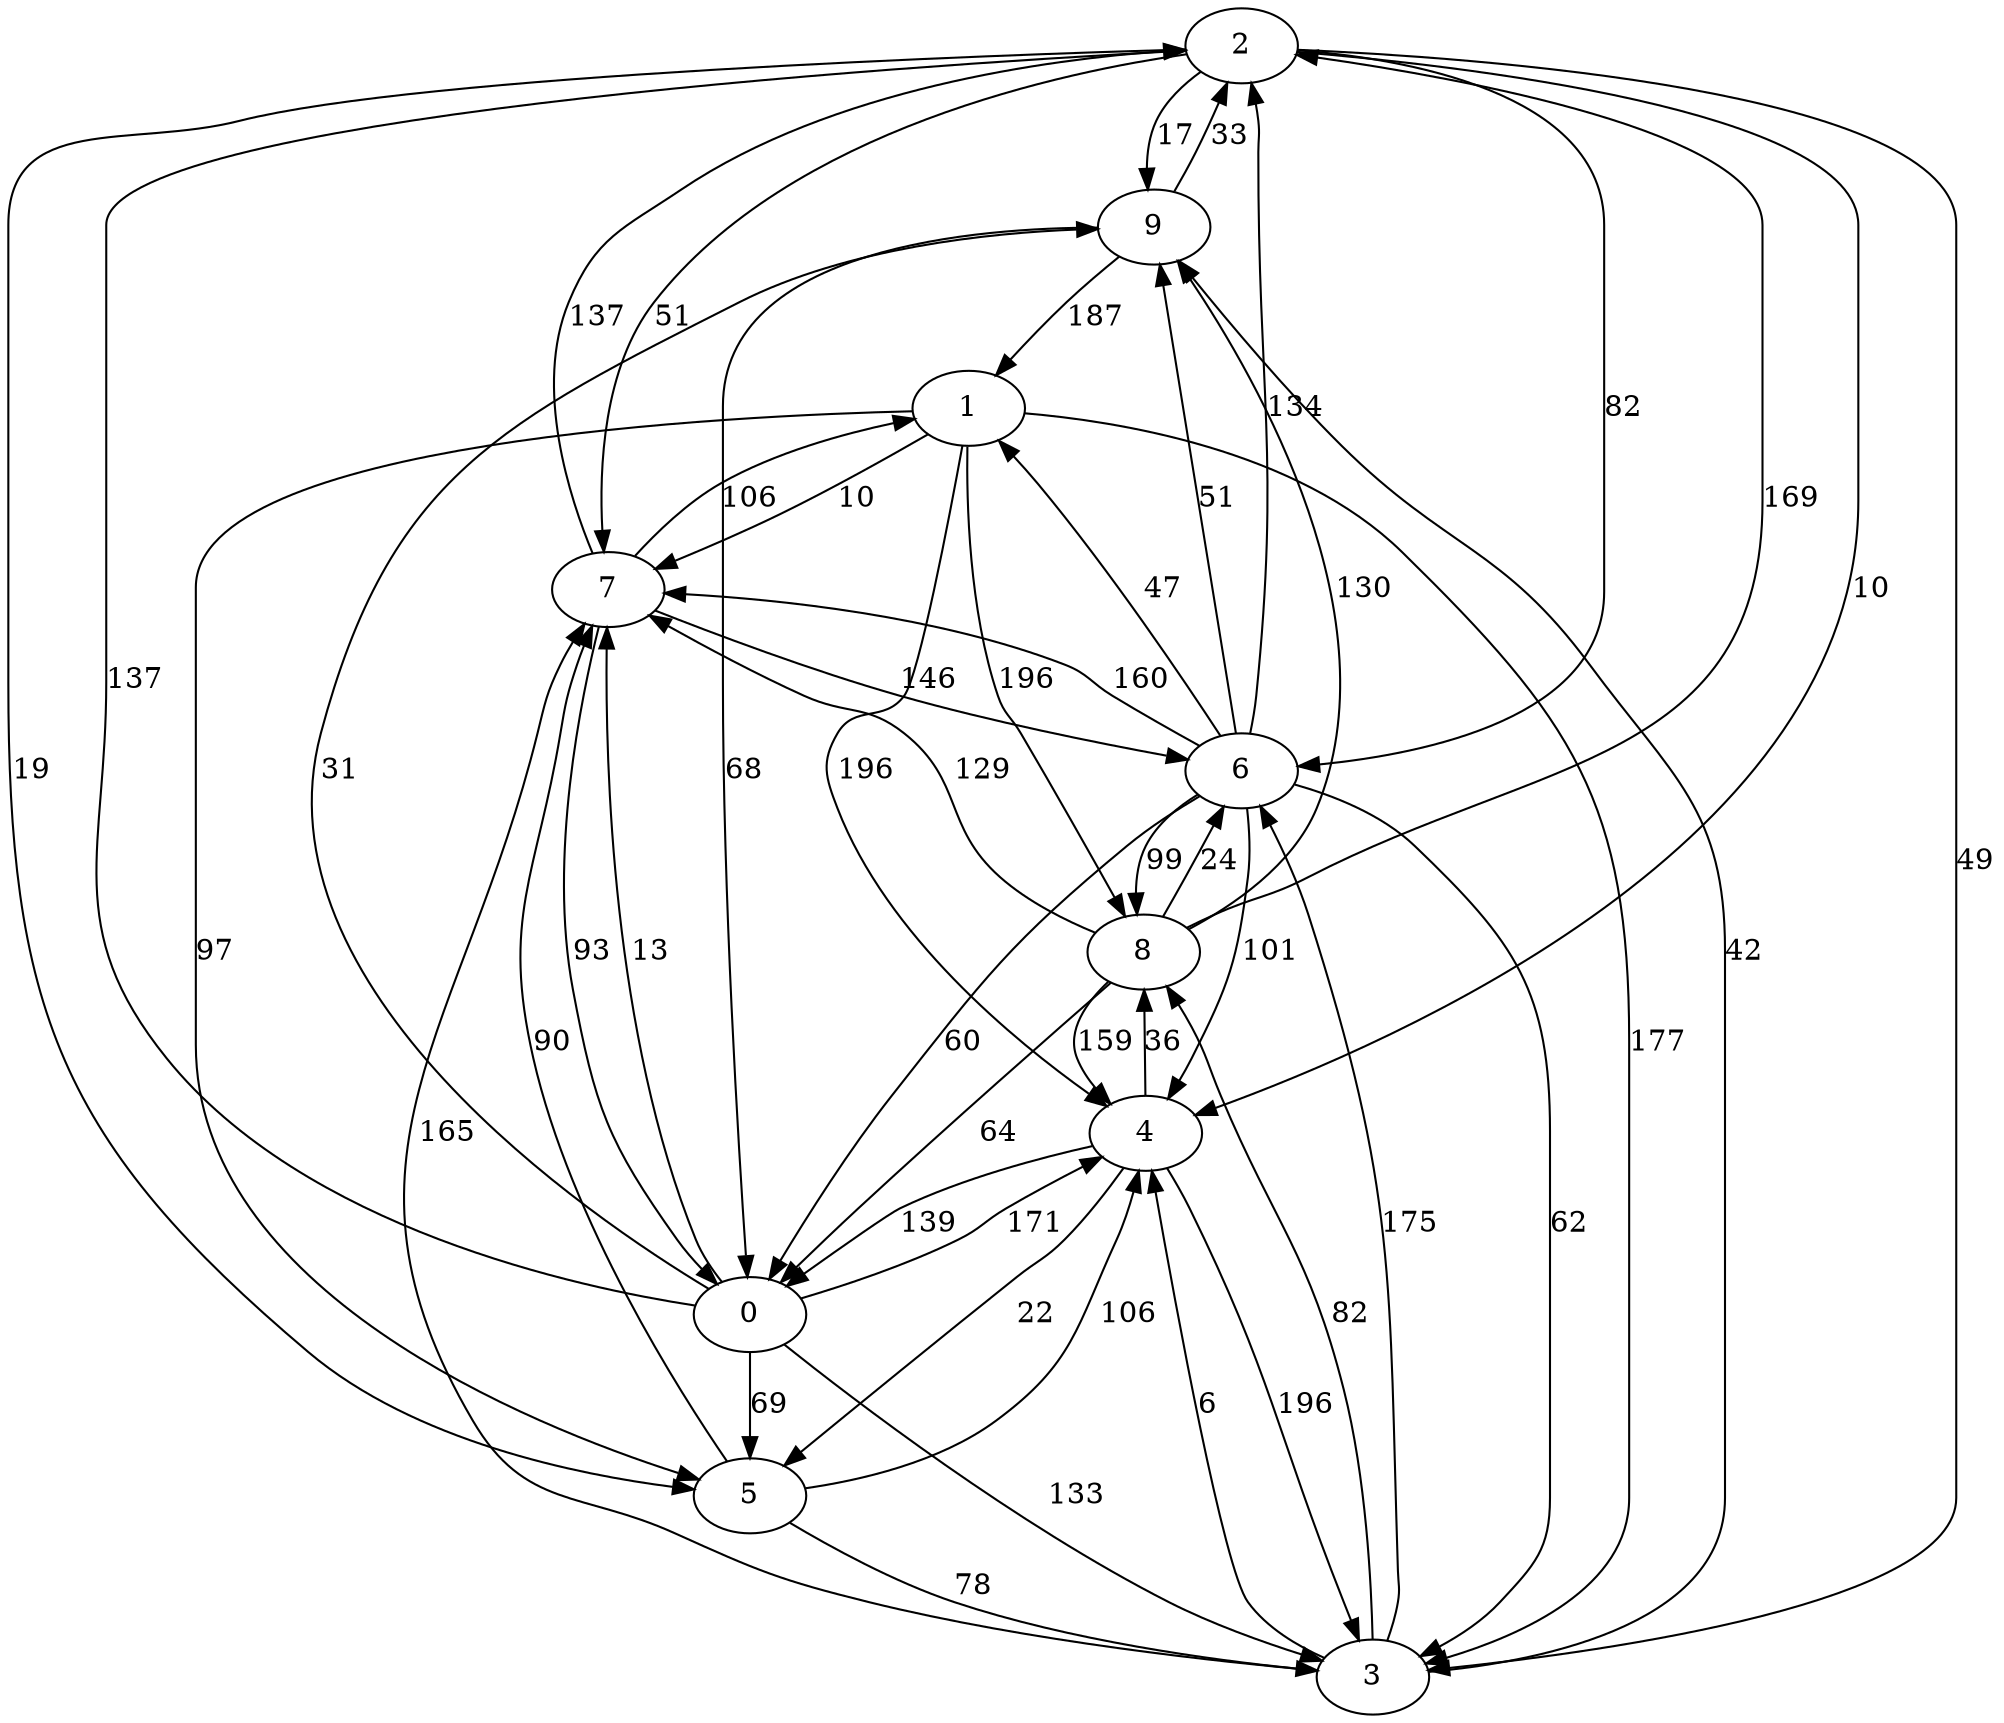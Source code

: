 digraph {
	2 -> 9 [ label=17  ];
	9 -> 0 [ label=68  ];
	0 -> 7 [ label=13  ];
	7 -> 6 [ label=146  ];
	6 -> 1 [ label=47  ];
	1 -> 5 [ label=97  ];
	5 -> 3 [ label=78  ];
	3 -> 4 [ label=6  ];
	4 -> 8 [ label=36  ];
	8 -> 2 [ label=169  ];
	2 -> 7 [ label=51  ];
	7 -> 1 [ label=106  ];
	6 -> 0 [ label=60  ];
	9 -> 1 [ label=187  ];
	6 -> 7 [ label=160  ];
	3 -> 8 [ label=82  ];
	6 -> 2 [ label=134  ];
	8 -> 4 [ label=159  ];
	6 -> 9 [ label=51  ];
	3 -> 9 [ label=42  ];
	6 -> 8 [ label=99  ];
	7 -> 2 [ label=137  ];
	5 -> 4 [ label=106  ];
	2 -> 5 [ label=19  ];
	2 -> 4 [ label=10  ];
	2 -> 6 [ label=82  ];
	1 -> 4 [ label=196  ];
	4 -> 5 [ label=22  ];
	4 -> 0 [ label=139  ];
	0 -> 9 [ label=31  ];
	6 -> 4 [ label=101  ];
	0 -> 3 [ label=133  ];
	6 -> 3 [ label=62  ];
	1 -> 8 [ label=196  ];
	5 -> 7 [ label=90  ];
	0 -> 5 [ label=69  ];
	0 -> 2 [ label=137  ];
	3 -> 6 [ label=175  ];
	0 -> 4 [ label=171  ];
	1 -> 3 [ label=177  ];
	1 -> 7 [ label=10  ];
	8 -> 7 [ label=129  ];
	4 -> 3 [ label=196  ];
	7 -> 0 [ label=93  ];
	2 -> 3 [ label=49  ];
	8 -> 6 [ label=24  ];
	8 -> 9 [ label=130  ];
	9 -> 2 [ label=33  ];
	8 -> 0 [ label=64  ];
	3 -> 7 [ label=165  ];
}
